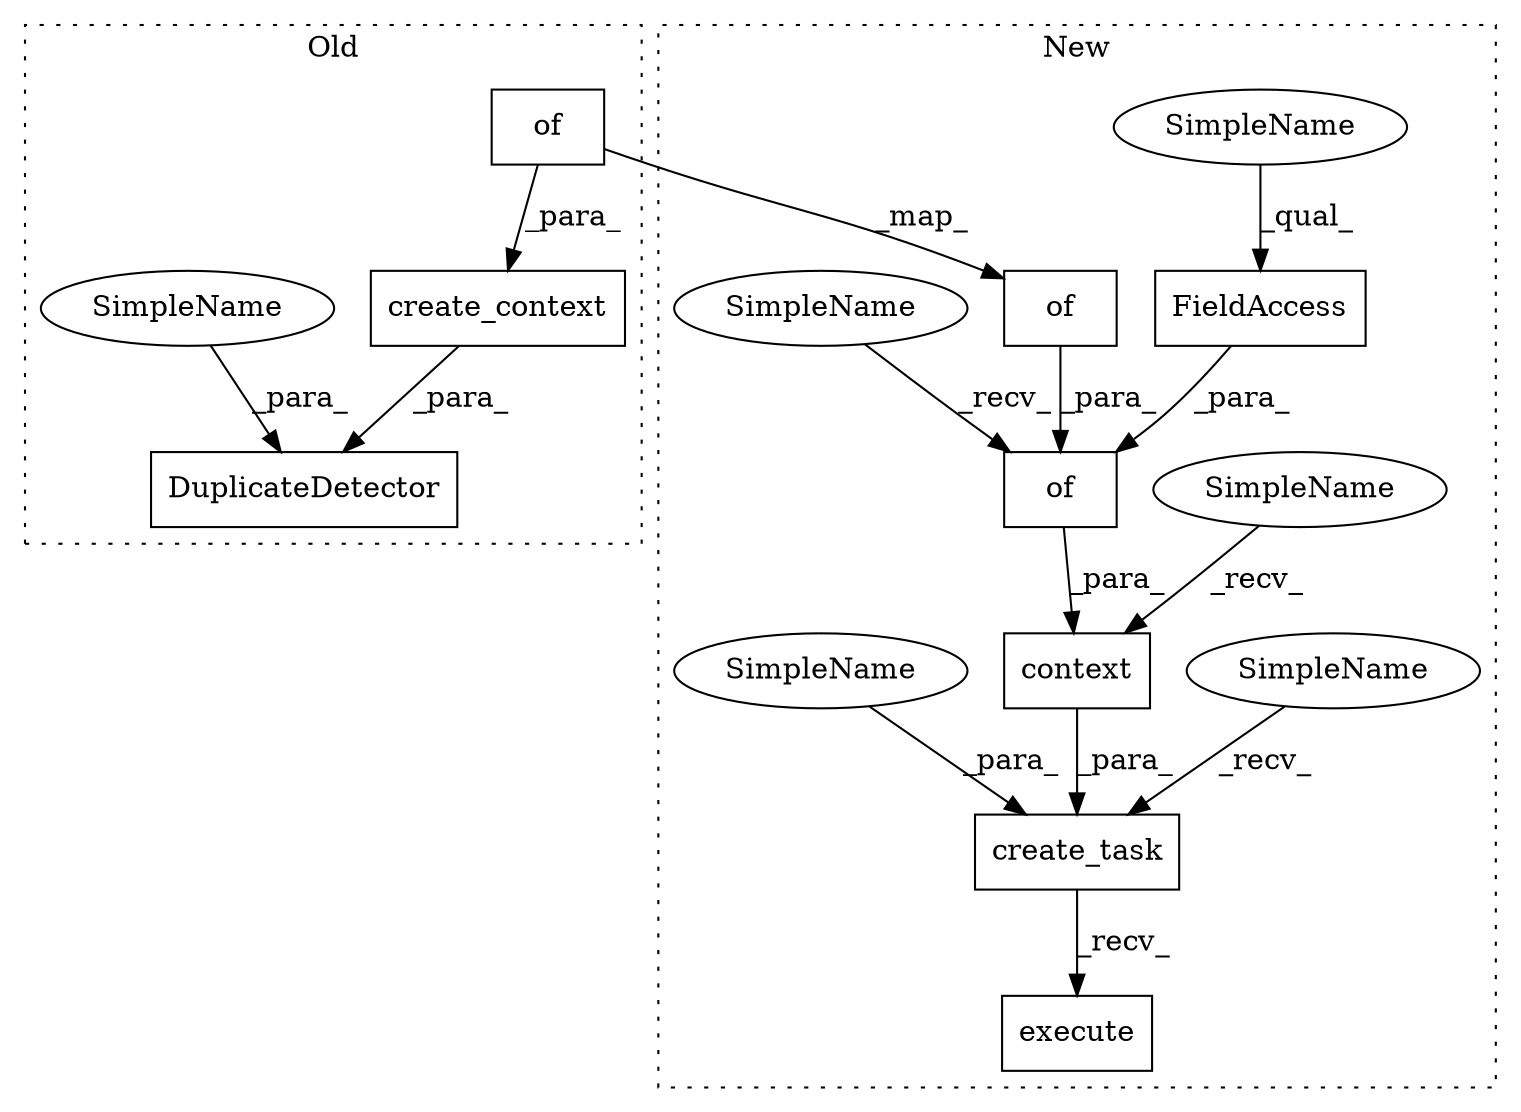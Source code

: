 digraph G {
subgraph cluster0 {
1 [label="create_context" a="32" s="3699,3725" l="15,1" shape="box"];
4 [label="of" a="32" s="3619,3669" l="3,1" shape="box"];
8 [label="DuplicateDetector" a="32" s="3681,3731" l="18,1" shape="box"];
14 [label="SimpleName" a="42" s="3727" l="4" shape="ellipse"];
label = "Old";
style="dotted";
}
subgraph cluster1 {
2 [label="create_task" a="32" s="3804,3828" l="12,1" shape="box"];
3 [label="context" a="32" s="3697,3787" l="8,1" shape="box"];
5 [label="of" a="32" s="3735,3785" l="3,1" shape="box"];
6 [label="of" a="32" s="3709,3786" l="3,1" shape="box"];
7 [label="FieldAccess" a="22" s="3712" l="18" shape="box"];
9 [label="execute" a="32" s="3840" l="9" shape="box"];
10 [label="SimpleName" a="42" s="3799" l="4" shape="ellipse"];
11 [label="SimpleName" a="42" s="3692" l="4" shape="ellipse"];
12 [label="SimpleName" a="42" s="3712" l="4" shape="ellipse"];
13 [label="SimpleName" a="42" s="3705" l="3" shape="ellipse"];
15 [label="SimpleName" a="42" s="3824" l="4" shape="ellipse"];
label = "New";
style="dotted";
}
1 -> 8 [label="_para_"];
2 -> 9 [label="_recv_"];
3 -> 2 [label="_para_"];
4 -> 5 [label="_map_"];
4 -> 1 [label="_para_"];
5 -> 6 [label="_para_"];
6 -> 3 [label="_para_"];
7 -> 6 [label="_para_"];
10 -> 2 [label="_recv_"];
11 -> 3 [label="_recv_"];
12 -> 7 [label="_qual_"];
13 -> 6 [label="_recv_"];
14 -> 8 [label="_para_"];
15 -> 2 [label="_para_"];
}